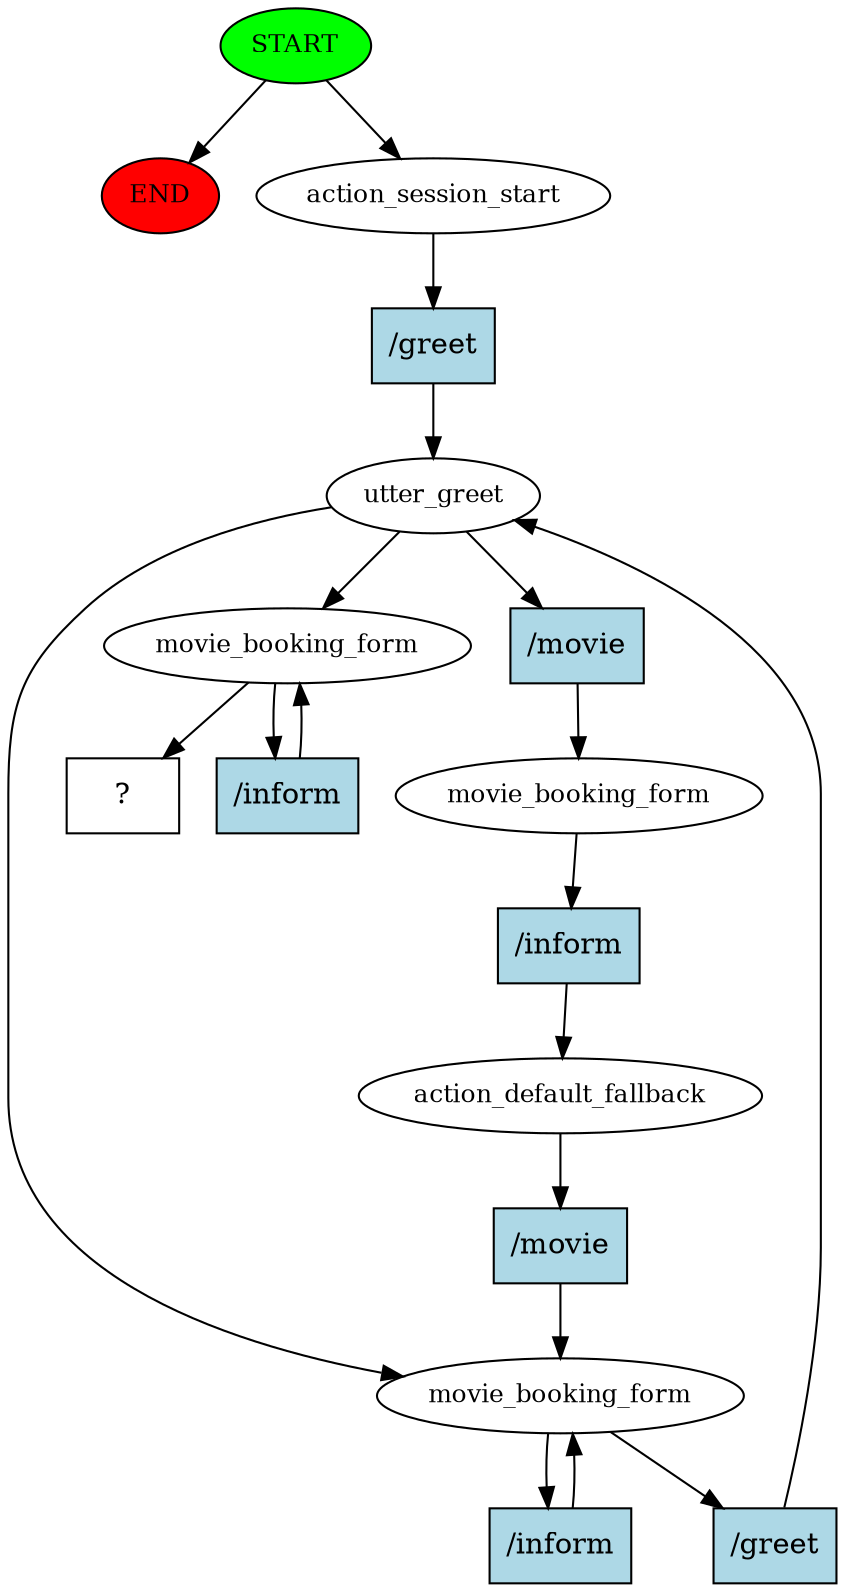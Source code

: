digraph  {
0 [class="start active", fillcolor=green, fontsize=12, label=START, style=filled];
"-1" [class=end, fillcolor=red, fontsize=12, label=END, style=filled];
1 [class=active, fontsize=12, label=action_session_start];
2 [class=active, fontsize=12, label=utter_greet];
3 [class=active, fontsize=12, label=movie_booking_form];
4 [class=active, fontsize=12, label=action_default_fallback];
5 [class=active, fontsize=12, label=movie_booking_form];
12 [class=active, fontsize=12, label=movie_booking_form];
16 [class="intent dashed active", label="  ?  ", shape=rect];
17 [class="intent active", fillcolor=lightblue, label="/greet", shape=rect, style=filled];
18 [class="intent active", fillcolor=lightblue, label="/movie", shape=rect, style=filled];
19 [class="intent active", fillcolor=lightblue, label="/inform", shape=rect, style=filled];
20 [class="intent active", fillcolor=lightblue, label="/movie", shape=rect, style=filled];
21 [class="intent active", fillcolor=lightblue, label="/inform", shape=rect, style=filled];
22 [class="intent active", fillcolor=lightblue, label="/greet", shape=rect, style=filled];
23 [class="intent active", fillcolor=lightblue, label="/inform", shape=rect, style=filled];
0 -> "-1"  [class="", key=NONE, label=""];
0 -> 1  [class=active, key=NONE, label=""];
1 -> 17  [class=active, key=0];
2 -> 12  [class=active, key=NONE, label=""];
2 -> 5  [class=active, key=NONE, label=""];
2 -> 18  [class=active, key=0];
3 -> 19  [class=active, key=0];
4 -> 20  [class=active, key=0];
5 -> 21  [class=active, key=0];
5 -> 22  [class=active, key=0];
12 -> 16  [class=active, key=NONE, label=""];
12 -> 23  [class=active, key=0];
17 -> 2  [class=active, key=0];
18 -> 3  [class=active, key=0];
19 -> 4  [class=active, key=0];
20 -> 5  [class=active, key=0];
21 -> 5  [class=active, key=0];
22 -> 2  [class=active, key=0];
23 -> 12  [class=active, key=0];
}
